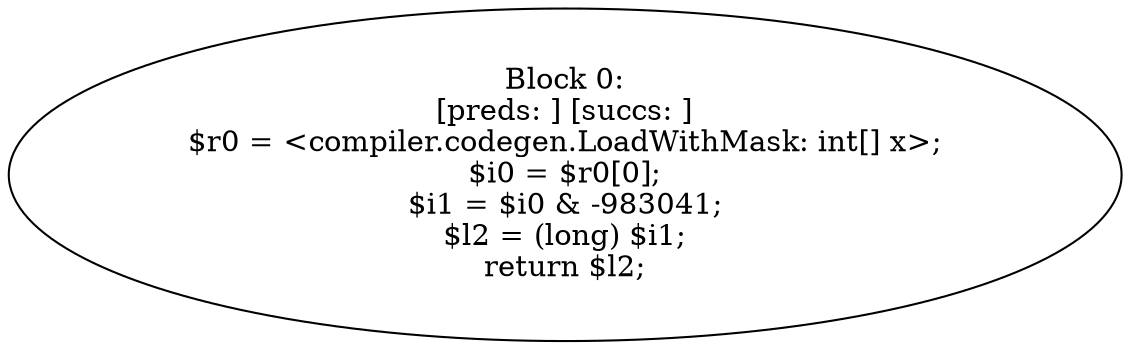 digraph "unitGraph" {
    "Block 0:
[preds: ] [succs: ]
$r0 = <compiler.codegen.LoadWithMask: int[] x>;
$i0 = $r0[0];
$i1 = $i0 & -983041;
$l2 = (long) $i1;
return $l2;
"
}
